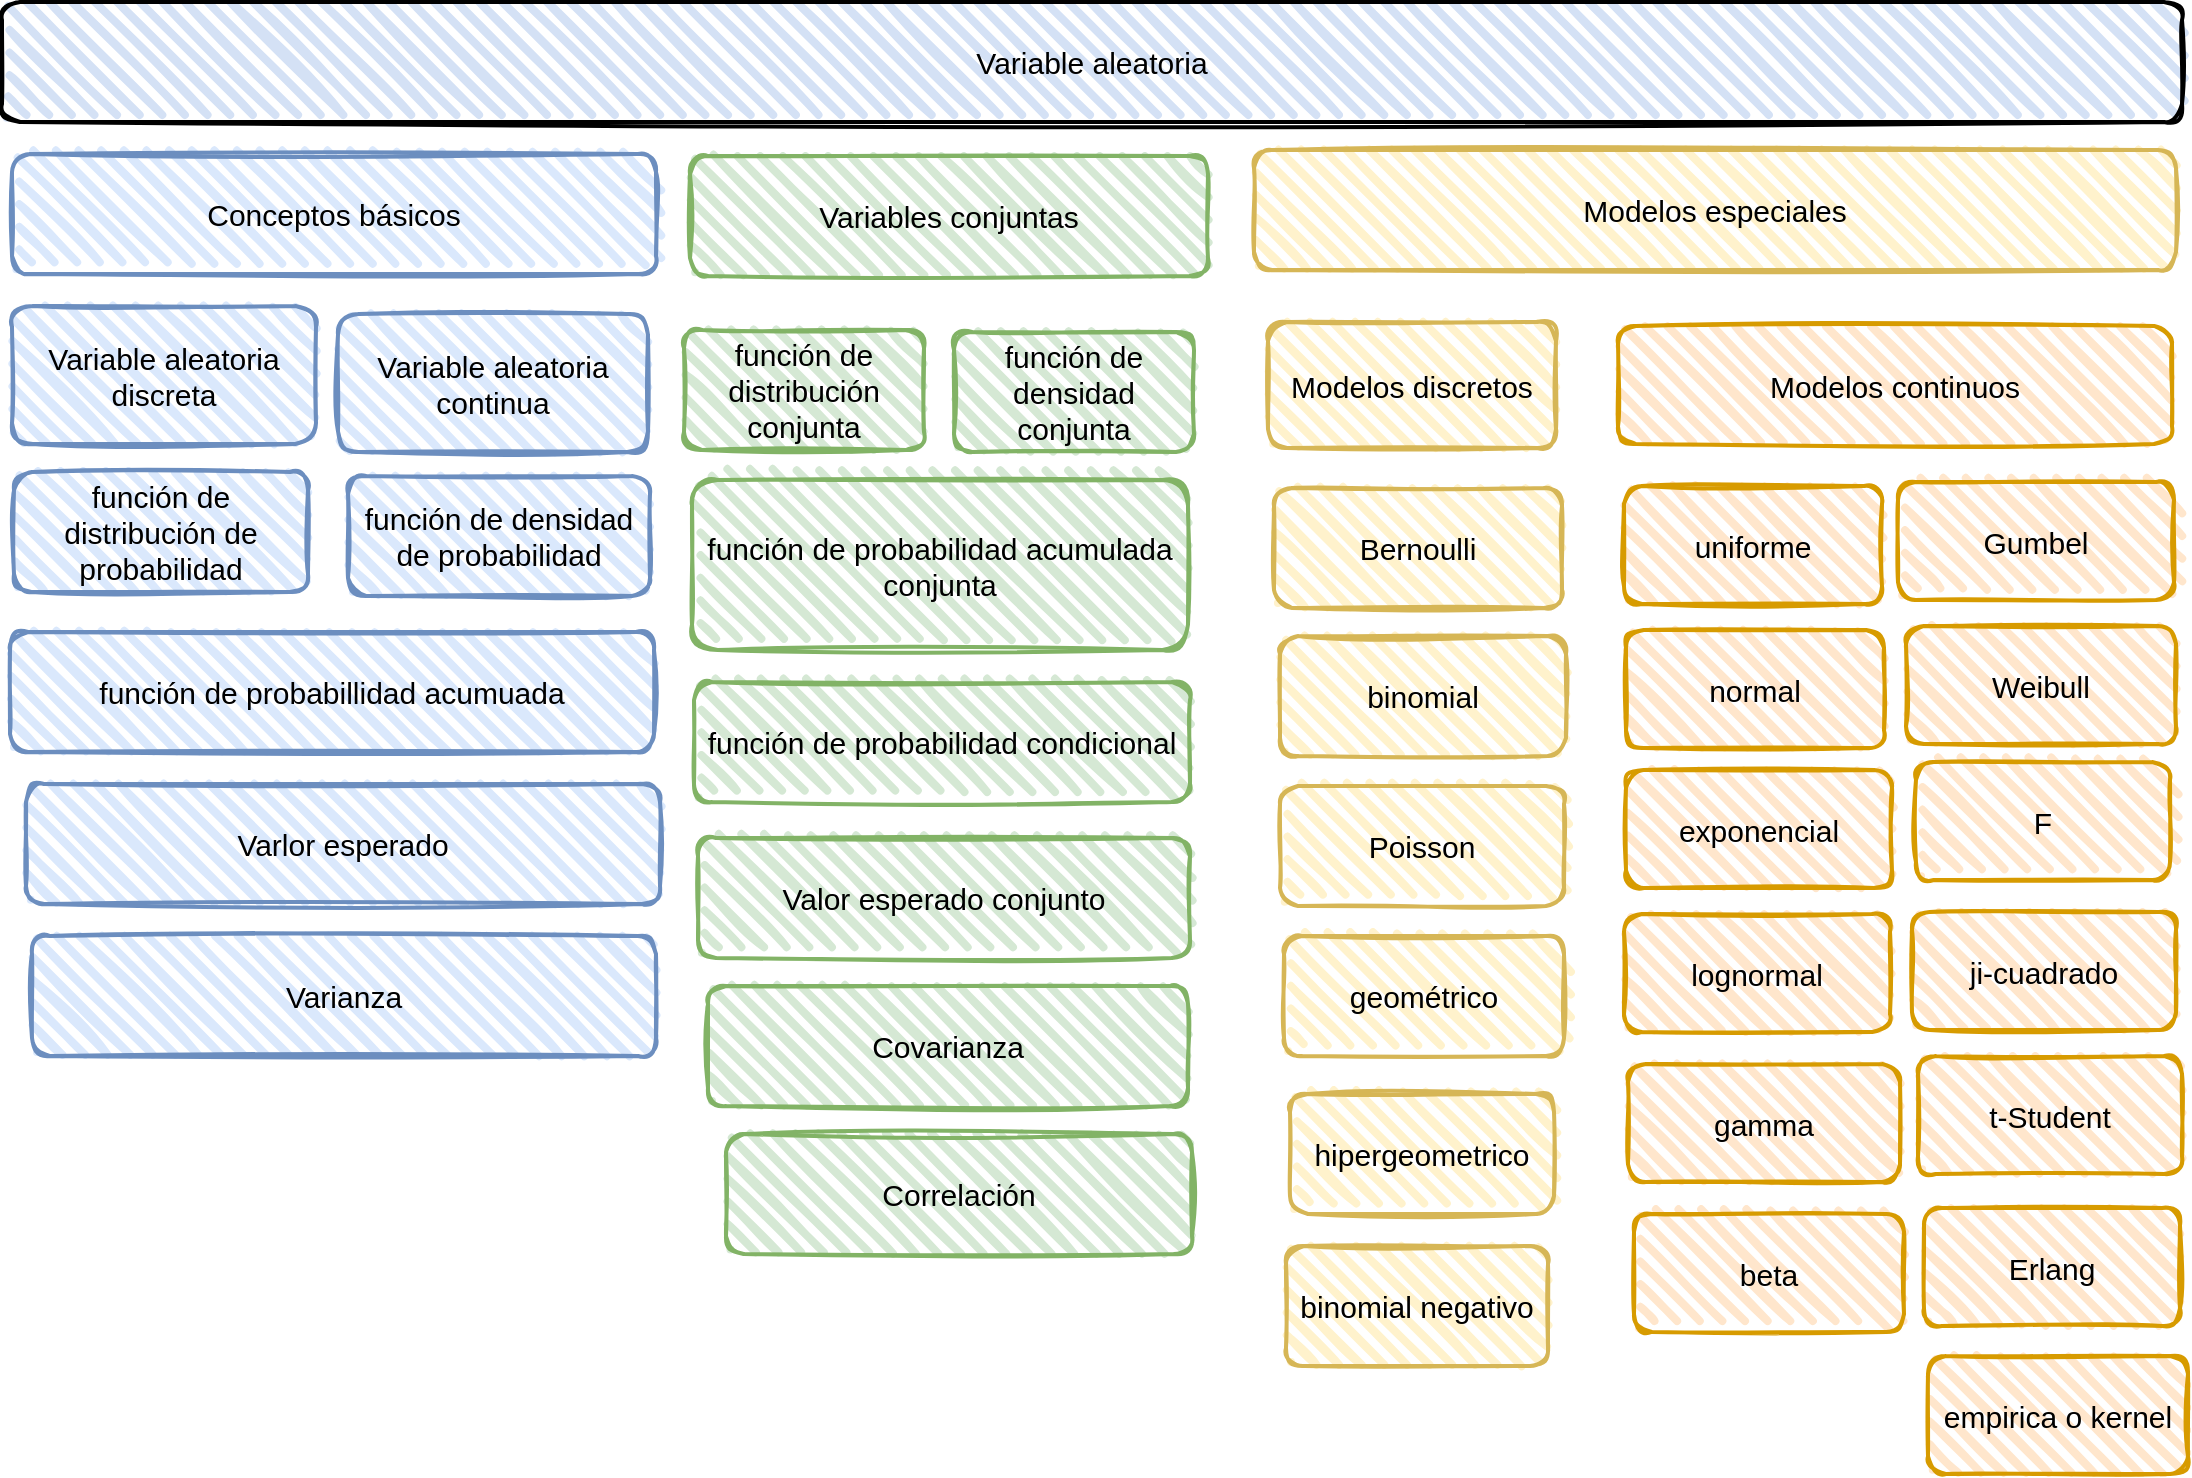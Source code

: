 <mxfile version="13.0.3" type="device"><diagram id="tEHR5kczhY3bYZ_7GddW" name="Página-1"><mxGraphModel dx="2522" dy="843" grid="0" gridSize="10" guides="0" tooltips="1" connect="1" arrows="1" fold="1" page="1" pageScale="1" pageWidth="1100" pageHeight="850" math="0" shadow="0"><root><mxCell id="0"/><mxCell id="1" parent="0"/><mxCell id="4H58G-0QkZDFarVOwAQn-1" value="&lt;font style=&quot;font-size: 15px;&quot;&gt;&lt;span style=&quot;font-size: 15px;&quot;&gt;Variable aleatoria&lt;/span&gt;&lt;/font&gt;" style="rounded=1;whiteSpace=wrap;html=1;strokeWidth=2;fillWeight=4;hachureGap=8;hachureAngle=45;fillColor=#D4E1F5;sketch=1;fontFamily=Helvetica;fontStyle=0;fontSize=15;" parent="1" vertex="1"><mxGeometry x="-28" y="20" width="1090" height="60" as="geometry"/></mxCell><mxCell id="4H58G-0QkZDFarVOwAQn-2" value="&lt;font style=&quot;font-size: 15px;&quot;&gt;&lt;span style=&quot;font-size: 15px;&quot;&gt;Conceptos básicos&lt;/span&gt;&lt;/font&gt;" style="rounded=1;whiteSpace=wrap;html=1;strokeWidth=2;fillWeight=4;hachureGap=8;hachureAngle=45;fillColor=#dae8fc;sketch=1;strokeColor=#6c8ebf;fontFamily=Helvetica;fontStyle=0;fontSize=15;" parent="1" vertex="1"><mxGeometry x="-23" y="96" width="322" height="60" as="geometry"/></mxCell><mxCell id="4H58G-0QkZDFarVOwAQn-3" value="&lt;font style=&quot;font-size: 15px;&quot; data-font-src=&quot;https://fonts.googleapis.com/css?family=Coming+Soon&quot;&gt;&lt;span style=&quot;font-size: 15px;&quot;&gt;Variables conjuntas&lt;/span&gt;&lt;/font&gt;" style="rounded=1;whiteSpace=wrap;html=1;strokeWidth=2;fillWeight=4;hachureGap=8;hachureAngle=45;fillColor=#d5e8d4;sketch=1;strokeColor=#82b366;fontFamily=Helvetica;fontStyle=0;fontSize=15;" parent="1" vertex="1"><mxGeometry x="316" y="97" width="259" height="60" as="geometry"/></mxCell><mxCell id="4H58G-0QkZDFarVOwAQn-4" value="&lt;font style=&quot;font-size: 15px;&quot;&gt;&lt;span style=&quot;font-size: 15px;&quot;&gt;Modelos especiales&lt;/span&gt;&lt;/font&gt;" style="rounded=1;whiteSpace=wrap;html=1;strokeWidth=2;fillWeight=4;hachureGap=8;hachureAngle=45;fillColor=#fff2cc;sketch=1;strokeColor=#d6b656;fontFamily=Helvetica;fontStyle=0;fontSize=15;" parent="1" vertex="1"><mxGeometry x="598" y="94" width="461" height="60" as="geometry"/></mxCell><mxCell id="4H58G-0QkZDFarVOwAQn-6" value="&lt;span style=&quot;font-size: 15px;&quot;&gt;Variable aleatoria discreta&lt;/span&gt;" style="rounded=1;whiteSpace=wrap;html=1;strokeWidth=2;fillWeight=4;hachureGap=8;hachureAngle=45;fillColor=#dae8fc;sketch=1;fontFamily=Helvetica;fontSource=https%3A%2F%2Ffonts.googleapis.com%2Fcss%3Ffamily%3DComing%2BSoon;fontSize=15;strokeColor=#6c8ebf;fontStyle=0" parent="1" vertex="1"><mxGeometry x="-23" y="172" width="152" height="69" as="geometry"/></mxCell><mxCell id="4H58G-0QkZDFarVOwAQn-7" value="&lt;span style=&quot;font-size: 15px;&quot;&gt;Variable aleatoria continua&lt;/span&gt;" style="rounded=1;whiteSpace=wrap;html=1;strokeWidth=2;fillWeight=4;hachureGap=8;hachureAngle=45;fillColor=#dae8fc;sketch=1;fontFamily=Helvetica;fontSource=https%3A%2F%2Ffonts.googleapis.com%2Fcss%3Ffamily%3DComing%2BSoon;fontSize=15;strokeColor=#6c8ebf;fontStyle=0" parent="1" vertex="1"><mxGeometry x="140" y="176" width="155" height="69" as="geometry"/></mxCell><mxCell id="4H58G-0QkZDFarVOwAQn-8" value="&lt;span style=&quot;font-size: 15px;&quot;&gt;función de distribución de probabilidad&lt;/span&gt;" style="rounded=1;whiteSpace=wrap;html=1;strokeWidth=2;fillWeight=4;hachureGap=8;hachureAngle=45;fillColor=#dae8fc;sketch=1;fontFamily=Helvetica;fontSource=https%3A%2F%2Ffonts.googleapis.com%2Fcss%3Ffamily%3DComing%2BSoon;fontSize=15;strokeColor=#6c8ebf;fontStyle=0" parent="1" vertex="1"><mxGeometry x="-22" y="255" width="147" height="60" as="geometry"/></mxCell><mxCell id="4H58G-0QkZDFarVOwAQn-9" value="&lt;span style=&quot;font-size: 15px;&quot;&gt;función de densidad de probabilidad&lt;/span&gt;" style="rounded=1;whiteSpace=wrap;html=1;strokeWidth=2;fillWeight=4;hachureGap=8;hachureAngle=45;fillColor=#dae8fc;sketch=1;fontFamily=Helvetica;fontSource=https%3A%2F%2Ffonts.googleapis.com%2Fcss%3Ffamily%3DComing%2BSoon;fontSize=15;strokeColor=#6c8ebf;fontStyle=0" parent="1" vertex="1"><mxGeometry x="145" y="257" width="151" height="60" as="geometry"/></mxCell><mxCell id="4H58G-0QkZDFarVOwAQn-10" value="&lt;span style=&quot;font-size: 15px;&quot;&gt;función de probabillidad acumuada&lt;/span&gt;" style="rounded=1;whiteSpace=wrap;html=1;strokeWidth=2;fillWeight=4;hachureGap=8;hachureAngle=45;fillColor=#dae8fc;sketch=1;fontFamily=Helvetica;fontSource=https%3A%2F%2Ffonts.googleapis.com%2Fcss%3Ffamily%3DComing%2BSoon;fontSize=15;strokeColor=#6c8ebf;fontStyle=0" parent="1" vertex="1"><mxGeometry x="-24" y="335" width="322" height="60" as="geometry"/></mxCell><mxCell id="4H58G-0QkZDFarVOwAQn-11" value="&lt;span style=&quot;font-size: 15px;&quot;&gt;Varlor esperado&lt;/span&gt;" style="rounded=1;whiteSpace=wrap;html=1;strokeWidth=2;fillWeight=4;hachureGap=8;hachureAngle=45;fillColor=#dae8fc;sketch=1;fontFamily=Helvetica;fontSource=https%3A%2F%2Ffonts.googleapis.com%2Fcss%3Ffamily%3DComing%2BSoon;fontSize=15;strokeColor=#6c8ebf;fontStyle=0" parent="1" vertex="1"><mxGeometry x="-16" y="411" width="317" height="60" as="geometry"/></mxCell><mxCell id="4H58G-0QkZDFarVOwAQn-12" value="&lt;span style=&quot;font-size: 15px;&quot;&gt;Varianza&lt;/span&gt;" style="rounded=1;whiteSpace=wrap;html=1;strokeWidth=2;fillWeight=4;hachureGap=8;hachureAngle=45;fillColor=#dae8fc;sketch=1;fontFamily=Helvetica;fontSource=https%3A%2F%2Ffonts.googleapis.com%2Fcss%3Ffamily%3DComing%2BSoon;fontSize=15;strokeColor=#6c8ebf;fontStyle=0" parent="1" vertex="1"><mxGeometry x="-13" y="487" width="312" height="60" as="geometry"/></mxCell><mxCell id="4H58G-0QkZDFarVOwAQn-13" value="&lt;span style=&quot;font-size: 15px;&quot;&gt;función de distribución conjunta&lt;/span&gt;" style="rounded=1;whiteSpace=wrap;html=1;strokeWidth=2;fillWeight=4;hachureGap=8;hachureAngle=45;fillColor=#d5e8d4;sketch=1;fontFamily=Helvetica;fontSource=https%3A%2F%2Ffonts.googleapis.com%2Fcss%3Ffamily%3DComing%2BSoon;fontSize=15;strokeColor=#82b366;fontStyle=0" parent="1" vertex="1"><mxGeometry x="313" y="184" width="120" height="60" as="geometry"/></mxCell><mxCell id="4H58G-0QkZDFarVOwAQn-14" value="&lt;span style=&quot;font-size: 15px;&quot;&gt;función de densidad conjunta&lt;/span&gt;" style="rounded=1;whiteSpace=wrap;html=1;strokeWidth=2;fillWeight=4;hachureGap=8;hachureAngle=45;fillColor=#d5e8d4;sketch=1;fontFamily=Helvetica;fontSource=https%3A%2F%2Ffonts.googleapis.com%2Fcss%3Ffamily%3DComing%2BSoon;fontSize=15;strokeColor=#82b366;fontStyle=0" parent="1" vertex="1"><mxGeometry x="448" y="185" width="120" height="60" as="geometry"/></mxCell><mxCell id="4H58G-0QkZDFarVOwAQn-15" value="&lt;span style=&quot;font-size: 15px;&quot;&gt;función de probabilidad acumulada conjunta&lt;/span&gt;" style="rounded=1;whiteSpace=wrap;html=1;strokeWidth=2;fillWeight=4;hachureGap=8;hachureAngle=45;fillColor=#d5e8d4;sketch=1;fontFamily=Helvetica;fontSource=https%3A%2F%2Ffonts.googleapis.com%2Fcss%3Ffamily%3DComing%2BSoon;fontSize=15;strokeColor=#82b366;fontStyle=0" parent="1" vertex="1"><mxGeometry x="317" y="259" width="248" height="85" as="geometry"/></mxCell><mxCell id="4H58G-0QkZDFarVOwAQn-16" value="&lt;span style=&quot;font-size: 15px;&quot;&gt;función de probabilidad condicional&lt;/span&gt;" style="rounded=1;whiteSpace=wrap;html=1;strokeWidth=2;fillWeight=4;hachureGap=8;hachureAngle=45;fillColor=#d5e8d4;sketch=1;fontFamily=Helvetica;fontSource=https%3A%2F%2Ffonts.googleapis.com%2Fcss%3Ffamily%3DComing%2BSoon;fontSize=15;strokeColor=#82b366;fontStyle=0" parent="1" vertex="1"><mxGeometry x="318" y="360" width="248" height="60" as="geometry"/></mxCell><mxCell id="4H58G-0QkZDFarVOwAQn-17" value="&lt;span style=&quot;font-size: 15px;&quot;&gt;Valor esperado conjunto&lt;/span&gt;" style="rounded=1;whiteSpace=wrap;html=1;strokeWidth=2;fillWeight=4;hachureGap=8;hachureAngle=45;fillColor=#d5e8d4;sketch=1;fontFamily=Helvetica;fontSource=https%3A%2F%2Ffonts.googleapis.com%2Fcss%3Ffamily%3DComing%2BSoon;fontSize=15;strokeColor=#82b366;fontStyle=0" parent="1" vertex="1"><mxGeometry x="320" y="438" width="246" height="60" as="geometry"/></mxCell><mxCell id="4H58G-0QkZDFarVOwAQn-18" value="&lt;span style=&quot;font-size: 15px;&quot;&gt;Covarianza&lt;/span&gt;" style="rounded=1;whiteSpace=wrap;html=1;strokeWidth=2;fillWeight=4;hachureGap=8;hachureAngle=45;fillColor=#d5e8d4;sketch=1;fontFamily=Helvetica;fontSource=https%3A%2F%2Ffonts.googleapis.com%2Fcss%3Ffamily%3DComing%2BSoon;fontSize=15;strokeColor=#82b366;fontStyle=0" parent="1" vertex="1"><mxGeometry x="325" y="512" width="240" height="60" as="geometry"/></mxCell><mxCell id="4H58G-0QkZDFarVOwAQn-19" value="&lt;span style=&quot;font-size: 15px;&quot;&gt;Correlación&lt;/span&gt;" style="rounded=1;whiteSpace=wrap;html=1;strokeWidth=2;fillWeight=4;hachureGap=8;hachureAngle=45;fillColor=#d5e8d4;sketch=1;fontFamily=Helvetica;fontSource=https%3A%2F%2Ffonts.googleapis.com%2Fcss%3Ffamily%3DComing%2BSoon;fontSize=15;strokeColor=#82b366;fontStyle=0" parent="1" vertex="1"><mxGeometry x="334" y="586" width="233" height="60" as="geometry"/></mxCell><mxCell id="4H58G-0QkZDFarVOwAQn-20" value="&lt;span style=&quot;font-size: 15px;&quot;&gt;Modelos discretos&lt;/span&gt;" style="rounded=1;whiteSpace=wrap;html=1;strokeWidth=2;fillWeight=4;hachureGap=8;hachureAngle=45;fillColor=#fff2cc;sketch=1;fontFamily=Helvetica;fontSource=https%3A%2F%2Ffonts.googleapis.com%2Fcss%3Ffamily%3DComing%2BSoon;fontSize=15;strokeColor=#d6b656;fontStyle=0" parent="1" vertex="1"><mxGeometry x="605" y="180" width="144" height="63" as="geometry"/></mxCell><mxCell id="4H58G-0QkZDFarVOwAQn-21" value="&lt;span style=&quot;font-size: 15px;&quot;&gt;Modelos continuos&lt;/span&gt;" style="rounded=1;whiteSpace=wrap;html=1;strokeWidth=2;fillWeight=4;hachureGap=8;hachureAngle=45;fillColor=#ffe6cc;sketch=1;fontFamily=Helvetica;fontSource=https%3A%2F%2Ffonts.googleapis.com%2Fcss%3Ffamily%3DComing%2BSoon;fontSize=15;strokeColor=#d79b00;fontStyle=0" parent="1" vertex="1"><mxGeometry x="780" y="182" width="277" height="59" as="geometry"/></mxCell><mxCell id="4H58G-0QkZDFarVOwAQn-22" value="&lt;span style=&quot;font-size: 15px;&quot;&gt;Bernoulli&lt;/span&gt;" style="rounded=1;whiteSpace=wrap;html=1;strokeWidth=2;fillWeight=4;hachureGap=8;hachureAngle=45;fillColor=#fff2cc;sketch=1;fontFamily=Helvetica;fontSource=https%3A%2F%2Ffonts.googleapis.com%2Fcss%3Ffamily%3DComing%2BSoon;fontSize=15;strokeColor=#d6b656;fontStyle=0" parent="1" vertex="1"><mxGeometry x="608" y="263" width="144" height="60" as="geometry"/></mxCell><mxCell id="4H58G-0QkZDFarVOwAQn-23" value="&lt;span style=&quot;font-size: 15px;&quot;&gt;binomial&lt;/span&gt;" style="rounded=1;whiteSpace=wrap;html=1;strokeWidth=2;fillWeight=4;hachureGap=8;hachureAngle=45;fillColor=#fff2cc;sketch=1;fontFamily=Helvetica;fontSource=https%3A%2F%2Ffonts.googleapis.com%2Fcss%3Ffamily%3DComing%2BSoon;fontSize=15;strokeColor=#d6b656;fontStyle=0" parent="1" vertex="1"><mxGeometry x="611" y="337" width="143" height="60" as="geometry"/></mxCell><mxCell id="4H58G-0QkZDFarVOwAQn-24" value="&lt;span style=&quot;font-size: 15px;&quot;&gt;Poisson&lt;/span&gt;" style="rounded=1;whiteSpace=wrap;html=1;strokeWidth=2;fillWeight=4;hachureGap=8;hachureAngle=45;fillColor=#fff2cc;sketch=1;fontFamily=Helvetica;fontSource=https%3A%2F%2Ffonts.googleapis.com%2Fcss%3Ffamily%3DComing%2BSoon;fontSize=15;strokeColor=#d6b656;fontStyle=0" parent="1" vertex="1"><mxGeometry x="611" y="412" width="142" height="60" as="geometry"/></mxCell><mxCell id="4H58G-0QkZDFarVOwAQn-25" value="&lt;span style=&quot;font-size: 15px;&quot;&gt;geométrico&lt;/span&gt;" style="rounded=1;whiteSpace=wrap;html=1;strokeWidth=2;fillWeight=4;hachureGap=8;hachureAngle=45;fillColor=#fff2cc;sketch=1;fontFamily=Helvetica;fontSource=https%3A%2F%2Ffonts.googleapis.com%2Fcss%3Ffamily%3DComing%2BSoon;fontSize=15;strokeColor=#d6b656;fontStyle=0" parent="1" vertex="1"><mxGeometry x="613" y="487" width="140" height="60" as="geometry"/></mxCell><mxCell id="4H58G-0QkZDFarVOwAQn-26" value="&lt;span style=&quot;font-size: 15px;&quot;&gt;hipergeometrico&lt;/span&gt;" style="rounded=1;whiteSpace=wrap;html=1;strokeWidth=2;fillWeight=4;hachureGap=8;hachureAngle=45;fillColor=#fff2cc;sketch=1;fontFamily=Helvetica;fontSource=https%3A%2F%2Ffonts.googleapis.com%2Fcss%3Ffamily%3DComing%2BSoon;fontSize=15;strokeColor=#d6b656;fontStyle=0" parent="1" vertex="1"><mxGeometry x="616" y="566" width="132" height="60" as="geometry"/></mxCell><mxCell id="4H58G-0QkZDFarVOwAQn-27" value="&lt;span style=&quot;font-size: 15px;&quot;&gt;binomial negativo&lt;/span&gt;" style="rounded=1;whiteSpace=wrap;html=1;strokeWidth=2;fillWeight=4;hachureGap=8;hachureAngle=45;fillColor=#fff2cc;sketch=1;fontFamily=Helvetica;fontSource=https%3A%2F%2Ffonts.googleapis.com%2Fcss%3Ffamily%3DComing%2BSoon;fontSize=15;strokeColor=#d6b656;fontStyle=0" parent="1" vertex="1"><mxGeometry x="614" y="642" width="131" height="60" as="geometry"/></mxCell><mxCell id="4H58G-0QkZDFarVOwAQn-28" value="&lt;span style=&quot;font-size: 15px;&quot;&gt;uniforme&lt;/span&gt;" style="rounded=1;whiteSpace=wrap;html=1;strokeWidth=2;fillWeight=4;hachureGap=8;hachureAngle=45;fillColor=#ffe6cc;sketch=1;fontFamily=Helvetica;fontSource=https%3A%2F%2Ffonts.googleapis.com%2Fcss%3Ffamily%3DComing%2BSoon;fontSize=15;strokeColor=#d79b00;fontStyle=0" parent="1" vertex="1"><mxGeometry x="783" y="262" width="129" height="59" as="geometry"/></mxCell><mxCell id="4H58G-0QkZDFarVOwAQn-29" value="&lt;span style=&quot;font-size: 15px;&quot;&gt;normal&lt;/span&gt;" style="rounded=1;whiteSpace=wrap;html=1;strokeWidth=2;fillWeight=4;hachureGap=8;hachureAngle=45;fillColor=#ffe6cc;sketch=1;fontFamily=Helvetica;fontSource=https%3A%2F%2Ffonts.googleapis.com%2Fcss%3Ffamily%3DComing%2BSoon;fontSize=15;strokeColor=#d79b00;fontStyle=0" parent="1" vertex="1"><mxGeometry x="784" y="334" width="129" height="59" as="geometry"/></mxCell><mxCell id="4H58G-0QkZDFarVOwAQn-30" value="&lt;span style=&quot;font-size: 15px;&quot;&gt;exponencial&lt;/span&gt;" style="rounded=1;whiteSpace=wrap;html=1;strokeWidth=2;fillWeight=4;hachureGap=8;hachureAngle=45;fillColor=#ffe6cc;sketch=1;fontFamily=Helvetica;fontSource=https%3A%2F%2Ffonts.googleapis.com%2Fcss%3Ffamily%3DComing%2BSoon;fontSize=15;strokeColor=#d79b00;fontStyle=0" parent="1" vertex="1"><mxGeometry x="784" y="404" width="133" height="59" as="geometry"/></mxCell><mxCell id="4H58G-0QkZDFarVOwAQn-31" value="&lt;span style=&quot;font-size: 15px;&quot;&gt;lognormal&lt;/span&gt;" style="rounded=1;whiteSpace=wrap;html=1;strokeWidth=2;fillWeight=4;hachureGap=8;hachureAngle=45;fillColor=#ffe6cc;sketch=1;fontFamily=Helvetica;fontSource=https%3A%2F%2Ffonts.googleapis.com%2Fcss%3Ffamily%3DComing%2BSoon;fontSize=15;strokeColor=#d79b00;fontStyle=0" parent="1" vertex="1"><mxGeometry x="783" y="476" width="133" height="59" as="geometry"/></mxCell><mxCell id="4H58G-0QkZDFarVOwAQn-32" value="&lt;span style=&quot;font-size: 15px;&quot;&gt;gamma&lt;/span&gt;" style="rounded=1;whiteSpace=wrap;html=1;strokeWidth=2;fillWeight=4;hachureGap=8;hachureAngle=45;fillColor=#ffe6cc;sketch=1;fontFamily=Helvetica;fontSource=https%3A%2F%2Ffonts.googleapis.com%2Fcss%3Ffamily%3DComing%2BSoon;fontSize=15;strokeColor=#d79b00;fontStyle=0" parent="1" vertex="1"><mxGeometry x="785" y="551" width="136" height="59" as="geometry"/></mxCell><mxCell id="4H58G-0QkZDFarVOwAQn-33" value="&lt;span style=&quot;font-size: 15px;&quot;&gt;beta&lt;/span&gt;" style="rounded=1;whiteSpace=wrap;html=1;strokeWidth=2;fillWeight=4;hachureGap=8;hachureAngle=45;fillColor=#ffe6cc;sketch=1;fontFamily=Helvetica;fontSource=https%3A%2F%2Ffonts.googleapis.com%2Fcss%3Ffamily%3DComing%2BSoon;fontSize=15;strokeColor=#d79b00;fontStyle=0" parent="1" vertex="1"><mxGeometry x="788" y="626" width="135" height="59" as="geometry"/></mxCell><mxCell id="4H58G-0QkZDFarVOwAQn-34" value="&lt;span style=&quot;font-size: 15px;&quot;&gt;Gumbel&lt;/span&gt;" style="rounded=1;whiteSpace=wrap;html=1;strokeWidth=2;fillWeight=4;hachureGap=8;hachureAngle=45;fillColor=#ffe6cc;sketch=1;fontFamily=Helvetica;fontSource=https%3A%2F%2Ffonts.googleapis.com%2Fcss%3Ffamily%3DComing%2BSoon;fontSize=15;strokeColor=#d79b00;fontStyle=0" parent="1" vertex="1"><mxGeometry x="920" y="260" width="138" height="59" as="geometry"/></mxCell><mxCell id="4H58G-0QkZDFarVOwAQn-35" value="&lt;span style=&quot;font-size: 15px;&quot;&gt;F&lt;/span&gt;" style="rounded=1;whiteSpace=wrap;html=1;strokeWidth=2;fillWeight=4;hachureGap=8;hachureAngle=45;fillColor=#ffe6cc;sketch=1;fontFamily=Helvetica;fontSource=https%3A%2F%2Ffonts.googleapis.com%2Fcss%3Ffamily%3DComing%2BSoon;fontSize=15;strokeColor=#d79b00;fontStyle=0" parent="1" vertex="1"><mxGeometry x="929" y="400" width="127" height="59" as="geometry"/></mxCell><mxCell id="4H58G-0QkZDFarVOwAQn-36" value="&lt;span style=&quot;font-size: 15px;&quot;&gt;ji-cuadrado&lt;/span&gt;" style="rounded=1;whiteSpace=wrap;html=1;strokeWidth=2;fillWeight=4;hachureGap=8;hachureAngle=45;fillColor=#ffe6cc;sketch=1;fontFamily=Helvetica;fontSource=https%3A%2F%2Ffonts.googleapis.com%2Fcss%3Ffamily%3DComing%2BSoon;fontSize=15;strokeColor=#d79b00;fontStyle=0" parent="1" vertex="1"><mxGeometry x="927" y="475" width="132" height="59" as="geometry"/></mxCell><mxCell id="4H58G-0QkZDFarVOwAQn-37" value="&lt;span style=&quot;font-size: 15px;&quot;&gt;t-Student&lt;/span&gt;" style="rounded=1;whiteSpace=wrap;html=1;strokeWidth=2;fillWeight=4;hachureGap=8;hachureAngle=45;fillColor=#ffe6cc;sketch=1;fontFamily=Helvetica;fontSource=https%3A%2F%2Ffonts.googleapis.com%2Fcss%3Ffamily%3DComing%2BSoon;fontSize=15;strokeColor=#d79b00;fontStyle=0" parent="1" vertex="1"><mxGeometry x="930" y="547" width="132" height="59" as="geometry"/></mxCell><mxCell id="4H58G-0QkZDFarVOwAQn-38" value="&lt;span style=&quot;font-size: 15px;&quot;&gt;Weibull&lt;/span&gt;" style="rounded=1;whiteSpace=wrap;html=1;strokeWidth=2;fillWeight=4;hachureGap=8;hachureAngle=45;fillColor=#ffe6cc;sketch=1;fontFamily=Helvetica;fontSource=https%3A%2F%2Ffonts.googleapis.com%2Fcss%3Ffamily%3DComing%2BSoon;fontSize=15;strokeColor=#d79b00;fontStyle=0" parent="1" vertex="1"><mxGeometry x="924" y="332" width="135" height="59" as="geometry"/></mxCell><mxCell id="4H58G-0QkZDFarVOwAQn-39" value="&lt;span style=&quot;font-size: 15px;&quot;&gt;Erlang&lt;/span&gt;" style="rounded=1;whiteSpace=wrap;html=1;strokeWidth=2;fillWeight=4;hachureGap=8;hachureAngle=45;fillColor=#ffe6cc;sketch=1;fontFamily=Helvetica;fontSource=https%3A%2F%2Ffonts.googleapis.com%2Fcss%3Ffamily%3DComing%2BSoon;fontSize=15;strokeColor=#d79b00;fontStyle=0" parent="1" vertex="1"><mxGeometry x="933" y="623" width="128" height="59" as="geometry"/></mxCell><mxCell id="4H58G-0QkZDFarVOwAQn-40" value="&lt;span style=&quot;font-size: 15px;&quot;&gt;empirica o kernel&lt;/span&gt;" style="rounded=1;whiteSpace=wrap;html=1;strokeWidth=2;fillWeight=4;hachureGap=8;hachureAngle=45;fillColor=#ffe6cc;sketch=1;fontFamily=Helvetica;fontSource=https%3A%2F%2Ffonts.googleapis.com%2Fcss%3Ffamily%3DComing%2BSoon;fontSize=15;strokeColor=#d79b00;fontStyle=0" parent="1" vertex="1"><mxGeometry x="935" y="697" width="130" height="59" as="geometry"/></mxCell></root></mxGraphModel></diagram></mxfile>